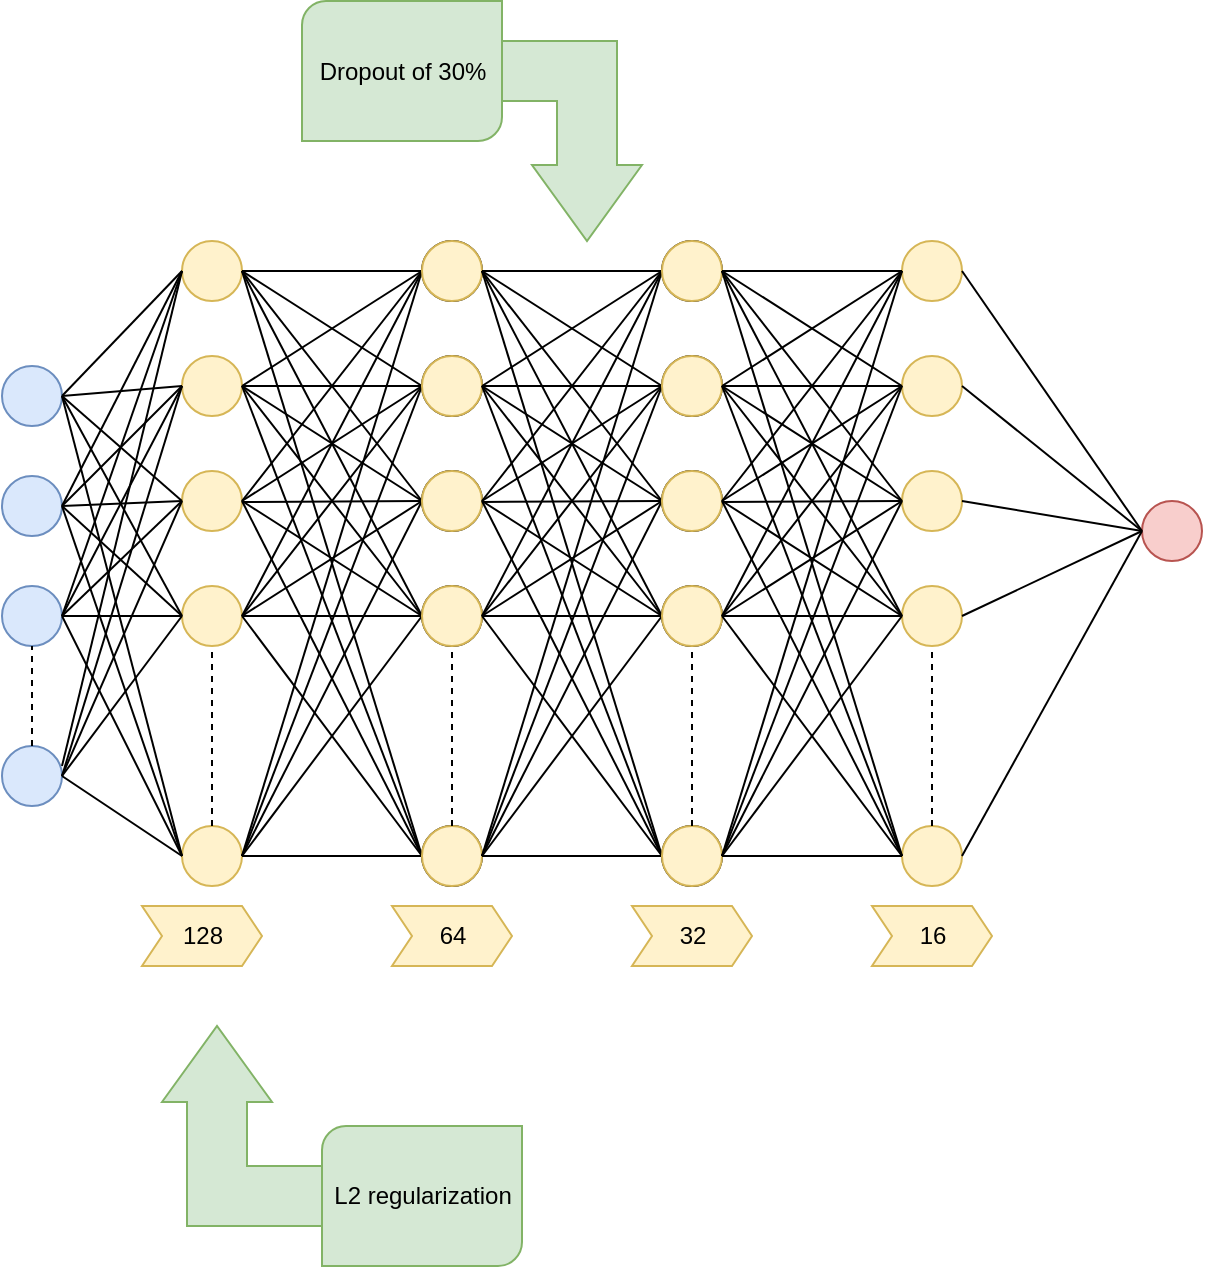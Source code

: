 <mxfile version="12.1.3" type="device" pages="1"><diagram id="Ga_r6qGqvsFfyFbly697" name="Page-1"><mxGraphModel dx="1408" dy="1831" grid="1" gridSize="10" guides="1" tooltips="1" connect="1" arrows="1" fold="1" page="1" pageScale="1" pageWidth="850" pageHeight="1100" math="0" shadow="0"><root><mxCell id="0"/><mxCell id="1" parent="0"/><mxCell id="EtDxNbpEfk3aW9yWLhTO-1" value="" style="ellipse;whiteSpace=wrap;html=1;aspect=fixed;fillColor=#dae8fc;strokeColor=#6c8ebf;" parent="1" vertex="1"><mxGeometry x="120" y="160" width="30" height="30" as="geometry"/></mxCell><mxCell id="EtDxNbpEfk3aW9yWLhTO-2" value="" style="ellipse;whiteSpace=wrap;html=1;aspect=fixed;fillColor=#dae8fc;strokeColor=#6c8ebf;" parent="1" vertex="1"><mxGeometry x="120" y="215" width="30" height="30" as="geometry"/></mxCell><mxCell id="EtDxNbpEfk3aW9yWLhTO-3" value="" style="ellipse;whiteSpace=wrap;html=1;aspect=fixed;fillColor=#dae8fc;strokeColor=#6c8ebf;" parent="1" vertex="1"><mxGeometry x="120" y="270" width="30" height="30" as="geometry"/></mxCell><mxCell id="EtDxNbpEfk3aW9yWLhTO-4" value="" style="ellipse;whiteSpace=wrap;html=1;aspect=fixed;fillColor=#dae8fc;strokeColor=#6c8ebf;" parent="1" vertex="1"><mxGeometry x="120" y="350" width="30" height="30" as="geometry"/></mxCell><mxCell id="EtDxNbpEfk3aW9yWLhTO-5" value="" style="endArrow=none;dashed=1;html=1;entryX=0.5;entryY=1;entryDx=0;entryDy=0;exitX=0.5;exitY=0;exitDx=0;exitDy=0;" parent="1" source="EtDxNbpEfk3aW9yWLhTO-4" target="EtDxNbpEfk3aW9yWLhTO-3" edge="1"><mxGeometry width="50" height="50" relative="1" as="geometry"><mxPoint x="110" y="330" as="sourcePoint"/><mxPoint x="160" y="280" as="targetPoint"/></mxGeometry></mxCell><mxCell id="EtDxNbpEfk3aW9yWLhTO-7" value="" style="ellipse;whiteSpace=wrap;html=1;aspect=fixed;fillColor=#fff2cc;strokeColor=#d6b656;" parent="1" vertex="1"><mxGeometry x="210" y="97.5" width="30" height="30" as="geometry"/></mxCell><mxCell id="EtDxNbpEfk3aW9yWLhTO-8" value="" style="ellipse;whiteSpace=wrap;html=1;aspect=fixed;fillColor=#fff2cc;strokeColor=#d6b656;" parent="1" vertex="1"><mxGeometry x="210" y="155" width="30" height="30" as="geometry"/></mxCell><mxCell id="EtDxNbpEfk3aW9yWLhTO-9" value="" style="ellipse;whiteSpace=wrap;html=1;aspect=fixed;fillColor=#fff2cc;strokeColor=#d6b656;" parent="1" vertex="1"><mxGeometry x="210" y="212.5" width="30" height="30" as="geometry"/></mxCell><mxCell id="EtDxNbpEfk3aW9yWLhTO-10" value="" style="ellipse;whiteSpace=wrap;html=1;aspect=fixed;fillColor=#fff2cc;strokeColor=#d6b656;" parent="1" vertex="1"><mxGeometry x="210" y="270" width="30" height="30" as="geometry"/></mxCell><mxCell id="EtDxNbpEfk3aW9yWLhTO-11" value="" style="ellipse;whiteSpace=wrap;html=1;aspect=fixed;fillColor=#fff2cc;strokeColor=#d6b656;" parent="1" vertex="1"><mxGeometry x="210" y="390" width="30" height="30" as="geometry"/></mxCell><mxCell id="EtDxNbpEfk3aW9yWLhTO-12" value="" style="endArrow=none;dashed=1;html=1;entryX=0.5;entryY=1;entryDx=0;entryDy=0;exitX=0.5;exitY=0;exitDx=0;exitDy=0;" parent="1" source="EtDxNbpEfk3aW9yWLhTO-11" target="EtDxNbpEfk3aW9yWLhTO-10" edge="1"><mxGeometry width="50" height="50" relative="1" as="geometry"><mxPoint x="120" y="490" as="sourcePoint"/><mxPoint x="170" y="440" as="targetPoint"/></mxGeometry></mxCell><mxCell id="EtDxNbpEfk3aW9yWLhTO-13" value="" style="ellipse;whiteSpace=wrap;html=1;aspect=fixed;" parent="1" vertex="1"><mxGeometry x="330" y="97.5" width="30" height="30" as="geometry"/></mxCell><mxCell id="EtDxNbpEfk3aW9yWLhTO-14" value="" style="ellipse;whiteSpace=wrap;html=1;aspect=fixed;" parent="1" vertex="1"><mxGeometry x="330" y="155" width="30" height="30" as="geometry"/></mxCell><mxCell id="EtDxNbpEfk3aW9yWLhTO-15" value="" style="ellipse;whiteSpace=wrap;html=1;aspect=fixed;" parent="1" vertex="1"><mxGeometry x="330" y="212.5" width="30" height="30" as="geometry"/></mxCell><mxCell id="EtDxNbpEfk3aW9yWLhTO-16" value="" style="ellipse;whiteSpace=wrap;html=1;aspect=fixed;" parent="1" vertex="1"><mxGeometry x="330" y="270" width="30" height="30" as="geometry"/></mxCell><mxCell id="EtDxNbpEfk3aW9yWLhTO-17" value="" style="ellipse;whiteSpace=wrap;html=1;aspect=fixed;" parent="1" vertex="1"><mxGeometry x="330" y="390" width="30" height="30" as="geometry"/></mxCell><mxCell id="EtDxNbpEfk3aW9yWLhTO-18" value="" style="endArrow=none;dashed=1;html=1;entryX=0.5;entryY=1;entryDx=0;entryDy=0;exitX=0.5;exitY=0;exitDx=0;exitDy=0;" parent="1" source="EtDxNbpEfk3aW9yWLhTO-17" target="EtDxNbpEfk3aW9yWLhTO-16" edge="1"><mxGeometry width="50" height="50" relative="1" as="geometry"><mxPoint x="240" y="490" as="sourcePoint"/><mxPoint x="290" y="440" as="targetPoint"/></mxGeometry></mxCell><mxCell id="EtDxNbpEfk3aW9yWLhTO-44" value="" style="ellipse;whiteSpace=wrap;html=1;aspect=fixed;fillColor=#f8cecc;strokeColor=#b85450;" parent="1" vertex="1"><mxGeometry x="690" y="227.5" width="30" height="30" as="geometry"/></mxCell><mxCell id="EtDxNbpEfk3aW9yWLhTO-48" value="" style="endArrow=none;html=1;entryX=0;entryY=0.5;entryDx=0;entryDy=0;exitX=1;exitY=0.5;exitDx=0;exitDy=0;" parent="1" source="EtDxNbpEfk3aW9yWLhTO-1" target="EtDxNbpEfk3aW9yWLhTO-7" edge="1"><mxGeometry width="50" height="50" relative="1" as="geometry"><mxPoint x="120" y="490" as="sourcePoint"/><mxPoint x="170" y="440" as="targetPoint"/></mxGeometry></mxCell><mxCell id="EtDxNbpEfk3aW9yWLhTO-49" value="" style="endArrow=none;html=1;entryX=0;entryY=0.5;entryDx=0;entryDy=0;exitX=1;exitY=0.5;exitDx=0;exitDy=0;" parent="1" source="EtDxNbpEfk3aW9yWLhTO-1" target="EtDxNbpEfk3aW9yWLhTO-8" edge="1"><mxGeometry width="50" height="50" relative="1" as="geometry"><mxPoint x="120" y="490" as="sourcePoint"/><mxPoint x="170" y="440" as="targetPoint"/></mxGeometry></mxCell><mxCell id="EtDxNbpEfk3aW9yWLhTO-50" value="" style="endArrow=none;html=1;entryX=0;entryY=0.5;entryDx=0;entryDy=0;exitX=1;exitY=0.5;exitDx=0;exitDy=0;" parent="1" source="EtDxNbpEfk3aW9yWLhTO-1" target="EtDxNbpEfk3aW9yWLhTO-9" edge="1"><mxGeometry width="50" height="50" relative="1" as="geometry"><mxPoint x="120" y="490" as="sourcePoint"/><mxPoint x="170" y="440" as="targetPoint"/></mxGeometry></mxCell><mxCell id="EtDxNbpEfk3aW9yWLhTO-51" value="" style="endArrow=none;html=1;entryX=1;entryY=0.5;entryDx=0;entryDy=0;exitX=0;exitY=0.5;exitDx=0;exitDy=0;" parent="1" source="EtDxNbpEfk3aW9yWLhTO-10" target="EtDxNbpEfk3aW9yWLhTO-1" edge="1"><mxGeometry width="50" height="50" relative="1" as="geometry"><mxPoint x="120" y="490" as="sourcePoint"/><mxPoint x="170" y="440" as="targetPoint"/></mxGeometry></mxCell><mxCell id="EtDxNbpEfk3aW9yWLhTO-52" value="" style="endArrow=none;html=1;entryX=0;entryY=0.5;entryDx=0;entryDy=0;exitX=1;exitY=0.5;exitDx=0;exitDy=0;" parent="1" source="EtDxNbpEfk3aW9yWLhTO-1" target="EtDxNbpEfk3aW9yWLhTO-11" edge="1"><mxGeometry width="50" height="50" relative="1" as="geometry"><mxPoint x="120" y="490" as="sourcePoint"/><mxPoint x="170" y="440" as="targetPoint"/></mxGeometry></mxCell><mxCell id="EtDxNbpEfk3aW9yWLhTO-64" value="" style="endArrow=none;html=1;entryX=0;entryY=0.5;entryDx=0;entryDy=0;exitX=1;exitY=0.5;exitDx=0;exitDy=0;" parent="1" source="EtDxNbpEfk3aW9yWLhTO-2" target="EtDxNbpEfk3aW9yWLhTO-7" edge="1"><mxGeometry width="50" height="50" relative="1" as="geometry"><mxPoint x="120" y="490" as="sourcePoint"/><mxPoint x="170" y="440" as="targetPoint"/></mxGeometry></mxCell><mxCell id="EtDxNbpEfk3aW9yWLhTO-65" value="" style="endArrow=none;html=1;entryX=0;entryY=0.5;entryDx=0;entryDy=0;" parent="1" target="EtDxNbpEfk3aW9yWLhTO-8" edge="1"><mxGeometry width="50" height="50" relative="1" as="geometry"><mxPoint x="150" y="230" as="sourcePoint"/><mxPoint x="170" y="440" as="targetPoint"/></mxGeometry></mxCell><mxCell id="EtDxNbpEfk3aW9yWLhTO-66" value="" style="endArrow=none;html=1;entryX=0;entryY=0.5;entryDx=0;entryDy=0;exitX=1;exitY=0.5;exitDx=0;exitDy=0;" parent="1" source="EtDxNbpEfk3aW9yWLhTO-3" target="EtDxNbpEfk3aW9yWLhTO-9" edge="1"><mxGeometry width="50" height="50" relative="1" as="geometry"><mxPoint x="120" y="490" as="sourcePoint"/><mxPoint x="170" y="440" as="targetPoint"/></mxGeometry></mxCell><mxCell id="EtDxNbpEfk3aW9yWLhTO-67" value="" style="endArrow=none;html=1;entryX=0;entryY=0.5;entryDx=0;entryDy=0;exitX=1;exitY=0.5;exitDx=0;exitDy=0;" parent="1" source="EtDxNbpEfk3aW9yWLhTO-3" target="EtDxNbpEfk3aW9yWLhTO-10" edge="1"><mxGeometry width="50" height="50" relative="1" as="geometry"><mxPoint x="120" y="490" as="sourcePoint"/><mxPoint x="170" y="440" as="targetPoint"/></mxGeometry></mxCell><mxCell id="EtDxNbpEfk3aW9yWLhTO-68" value="" style="endArrow=none;html=1;entryX=0;entryY=0.5;entryDx=0;entryDy=0;exitX=1;exitY=0.5;exitDx=0;exitDy=0;" parent="1" source="EtDxNbpEfk3aW9yWLhTO-3" target="EtDxNbpEfk3aW9yWLhTO-11" edge="1"><mxGeometry width="50" height="50" relative="1" as="geometry"><mxPoint x="120" y="490" as="sourcePoint"/><mxPoint x="170" y="440" as="targetPoint"/></mxGeometry></mxCell><mxCell id="EtDxNbpEfk3aW9yWLhTO-69" value="" style="endArrow=none;html=1;entryX=0;entryY=0.5;entryDx=0;entryDy=0;" parent="1" target="EtDxNbpEfk3aW9yWLhTO-7" edge="1"><mxGeometry width="50" height="50" relative="1" as="geometry"><mxPoint x="150" y="360" as="sourcePoint"/><mxPoint x="170" y="440" as="targetPoint"/></mxGeometry></mxCell><mxCell id="EtDxNbpEfk3aW9yWLhTO-70" value="" style="endArrow=none;html=1;entryX=0;entryY=0.5;entryDx=0;entryDy=0;exitX=1;exitY=0.5;exitDx=0;exitDy=0;" parent="1" source="EtDxNbpEfk3aW9yWLhTO-4" target="EtDxNbpEfk3aW9yWLhTO-9" edge="1"><mxGeometry width="50" height="50" relative="1" as="geometry"><mxPoint x="120" y="490" as="sourcePoint"/><mxPoint x="170" y="440" as="targetPoint"/></mxGeometry></mxCell><mxCell id="EtDxNbpEfk3aW9yWLhTO-71" value="" style="endArrow=none;html=1;exitX=1;exitY=0.5;exitDx=0;exitDy=0;entryX=0;entryY=0.5;entryDx=0;entryDy=0;" parent="1" source="EtDxNbpEfk3aW9yWLhTO-4" target="EtDxNbpEfk3aW9yWLhTO-8" edge="1"><mxGeometry width="50" height="50" relative="1" as="geometry"><mxPoint x="120" y="490" as="sourcePoint"/><mxPoint x="170" y="440" as="targetPoint"/></mxGeometry></mxCell><mxCell id="EtDxNbpEfk3aW9yWLhTO-72" value="" style="endArrow=none;html=1;entryX=0;entryY=0.5;entryDx=0;entryDy=0;exitX=1;exitY=0.5;exitDx=0;exitDy=0;" parent="1" source="EtDxNbpEfk3aW9yWLhTO-4" target="EtDxNbpEfk3aW9yWLhTO-10" edge="1"><mxGeometry width="50" height="50" relative="1" as="geometry"><mxPoint x="120" y="490" as="sourcePoint"/><mxPoint x="170" y="440" as="targetPoint"/></mxGeometry></mxCell><mxCell id="EtDxNbpEfk3aW9yWLhTO-73" value="" style="endArrow=none;html=1;entryX=0;entryY=0.5;entryDx=0;entryDy=0;exitX=1;exitY=0.5;exitDx=0;exitDy=0;" parent="1" source="EtDxNbpEfk3aW9yWLhTO-4" target="EtDxNbpEfk3aW9yWLhTO-11" edge="1"><mxGeometry width="50" height="50" relative="1" as="geometry"><mxPoint x="120" y="490" as="sourcePoint"/><mxPoint x="170" y="440" as="targetPoint"/></mxGeometry></mxCell><mxCell id="EtDxNbpEfk3aW9yWLhTO-74" value="" style="endArrow=none;html=1;entryX=0;entryY=0.5;entryDx=0;entryDy=0;exitX=1;exitY=0.5;exitDx=0;exitDy=0;" parent="1" source="EtDxNbpEfk3aW9yWLhTO-7" target="EtDxNbpEfk3aW9yWLhTO-13" edge="1"><mxGeometry width="50" height="50" relative="1" as="geometry"><mxPoint x="120" y="490" as="sourcePoint"/><mxPoint x="170" y="440" as="targetPoint"/></mxGeometry></mxCell><mxCell id="EtDxNbpEfk3aW9yWLhTO-75" value="" style="endArrow=none;html=1;entryX=0;entryY=0.5;entryDx=0;entryDy=0;exitX=1;exitY=0.5;exitDx=0;exitDy=0;" parent="1" source="EtDxNbpEfk3aW9yWLhTO-8" target="EtDxNbpEfk3aW9yWLhTO-13" edge="1"><mxGeometry width="50" height="50" relative="1" as="geometry"><mxPoint x="120" y="490" as="sourcePoint"/><mxPoint x="170" y="440" as="targetPoint"/></mxGeometry></mxCell><mxCell id="EtDxNbpEfk3aW9yWLhTO-76" value="" style="endArrow=none;html=1;entryX=0;entryY=0.5;entryDx=0;entryDy=0;exitX=1;exitY=0.5;exitDx=0;exitDy=0;" parent="1" source="EtDxNbpEfk3aW9yWLhTO-9" target="EtDxNbpEfk3aW9yWLhTO-13" edge="1"><mxGeometry width="50" height="50" relative="1" as="geometry"><mxPoint x="240" y="220" as="sourcePoint"/><mxPoint x="170" y="440" as="targetPoint"/></mxGeometry></mxCell><mxCell id="EtDxNbpEfk3aW9yWLhTO-77" value="" style="endArrow=none;html=1;entryX=0;entryY=0.5;entryDx=0;entryDy=0;exitX=1;exitY=0.5;exitDx=0;exitDy=0;" parent="1" source="EtDxNbpEfk3aW9yWLhTO-10" target="EtDxNbpEfk3aW9yWLhTO-13" edge="1"><mxGeometry width="50" height="50" relative="1" as="geometry"><mxPoint x="120" y="490" as="sourcePoint"/><mxPoint x="170" y="440" as="targetPoint"/></mxGeometry></mxCell><mxCell id="EtDxNbpEfk3aW9yWLhTO-78" value="" style="endArrow=none;html=1;entryX=0;entryY=0.5;entryDx=0;entryDy=0;exitX=1;exitY=0.5;exitDx=0;exitDy=0;" parent="1" source="EtDxNbpEfk3aW9yWLhTO-11" target="EtDxNbpEfk3aW9yWLhTO-13" edge="1"><mxGeometry width="50" height="50" relative="1" as="geometry"><mxPoint x="120" y="490" as="sourcePoint"/><mxPoint x="170" y="440" as="targetPoint"/></mxGeometry></mxCell><mxCell id="EtDxNbpEfk3aW9yWLhTO-79" value="" style="endArrow=none;html=1;entryX=0;entryY=0.5;entryDx=0;entryDy=0;exitX=1;exitY=0.5;exitDx=0;exitDy=0;" parent="1" source="EtDxNbpEfk3aW9yWLhTO-8" target="EtDxNbpEfk3aW9yWLhTO-14" edge="1"><mxGeometry width="50" height="50" relative="1" as="geometry"><mxPoint x="120" y="490" as="sourcePoint"/><mxPoint x="170" y="440" as="targetPoint"/></mxGeometry></mxCell><mxCell id="EtDxNbpEfk3aW9yWLhTO-80" value="" style="endArrow=none;html=1;entryX=0;entryY=0.5;entryDx=0;entryDy=0;exitX=1;exitY=0.5;exitDx=0;exitDy=0;" parent="1" source="EtDxNbpEfk3aW9yWLhTO-7" target="EtDxNbpEfk3aW9yWLhTO-14" edge="1"><mxGeometry width="50" height="50" relative="1" as="geometry"><mxPoint x="120" y="490" as="sourcePoint"/><mxPoint x="170" y="440" as="targetPoint"/></mxGeometry></mxCell><mxCell id="EtDxNbpEfk3aW9yWLhTO-81" value="" style="endArrow=none;html=1;entryX=0;entryY=0.5;entryDx=0;entryDy=0;exitX=1;exitY=0.5;exitDx=0;exitDy=0;" parent="1" source="EtDxNbpEfk3aW9yWLhTO-9" target="EtDxNbpEfk3aW9yWLhTO-14" edge="1"><mxGeometry width="50" height="50" relative="1" as="geometry"><mxPoint x="120" y="490" as="sourcePoint"/><mxPoint x="170" y="440" as="targetPoint"/></mxGeometry></mxCell><mxCell id="EtDxNbpEfk3aW9yWLhTO-82" value="" style="endArrow=none;html=1;entryX=0;entryY=0.5;entryDx=0;entryDy=0;exitX=1;exitY=0.5;exitDx=0;exitDy=0;" parent="1" source="EtDxNbpEfk3aW9yWLhTO-10" target="EtDxNbpEfk3aW9yWLhTO-14" edge="1"><mxGeometry width="50" height="50" relative="1" as="geometry"><mxPoint x="260" y="270" as="sourcePoint"/><mxPoint x="170" y="440" as="targetPoint"/></mxGeometry></mxCell><mxCell id="EtDxNbpEfk3aW9yWLhTO-83" value="" style="endArrow=none;html=1;entryX=0;entryY=0.5;entryDx=0;entryDy=0;exitX=1;exitY=0.5;exitDx=0;exitDy=0;" parent="1" source="EtDxNbpEfk3aW9yWLhTO-11" target="EtDxNbpEfk3aW9yWLhTO-14" edge="1"><mxGeometry width="50" height="50" relative="1" as="geometry"><mxPoint x="120" y="490" as="sourcePoint"/><mxPoint x="170" y="440" as="targetPoint"/></mxGeometry></mxCell><mxCell id="EtDxNbpEfk3aW9yWLhTO-84" value="" style="endArrow=none;html=1;entryX=0;entryY=0.5;entryDx=0;entryDy=0;exitX=1;exitY=0.5;exitDx=0;exitDy=0;" parent="1" source="EtDxNbpEfk3aW9yWLhTO-10" target="EtDxNbpEfk3aW9yWLhTO-15" edge="1"><mxGeometry width="50" height="50" relative="1" as="geometry"><mxPoint x="120" y="490" as="sourcePoint"/><mxPoint x="170" y="440" as="targetPoint"/></mxGeometry></mxCell><mxCell id="EtDxNbpEfk3aW9yWLhTO-85" value="" style="endArrow=none;html=1;entryX=0;entryY=0.5;entryDx=0;entryDy=0;" parent="1" target="EtDxNbpEfk3aW9yWLhTO-15" edge="1"><mxGeometry width="50" height="50" relative="1" as="geometry"><mxPoint x="240" y="228" as="sourcePoint"/><mxPoint x="170" y="440" as="targetPoint"/></mxGeometry></mxCell><mxCell id="EtDxNbpEfk3aW9yWLhTO-86" value="" style="endArrow=none;html=1;entryX=0;entryY=0.5;entryDx=0;entryDy=0;exitX=1;exitY=0.5;exitDx=0;exitDy=0;" parent="1" source="EtDxNbpEfk3aW9yWLhTO-8" target="EtDxNbpEfk3aW9yWLhTO-15" edge="1"><mxGeometry width="50" height="50" relative="1" as="geometry"><mxPoint x="120" y="490" as="sourcePoint"/><mxPoint x="170" y="440" as="targetPoint"/></mxGeometry></mxCell><mxCell id="EtDxNbpEfk3aW9yWLhTO-87" value="" style="endArrow=none;html=1;entryX=0;entryY=0.5;entryDx=0;entryDy=0;exitX=1;exitY=0.5;exitDx=0;exitDy=0;" parent="1" source="EtDxNbpEfk3aW9yWLhTO-7" target="EtDxNbpEfk3aW9yWLhTO-15" edge="1"><mxGeometry width="50" height="50" relative="1" as="geometry"><mxPoint x="120" y="490" as="sourcePoint"/><mxPoint x="170" y="440" as="targetPoint"/></mxGeometry></mxCell><mxCell id="EtDxNbpEfk3aW9yWLhTO-88" value="" style="endArrow=none;html=1;entryX=0;entryY=0.5;entryDx=0;entryDy=0;exitX=1;exitY=0.5;exitDx=0;exitDy=0;" parent="1" source="EtDxNbpEfk3aW9yWLhTO-11" target="EtDxNbpEfk3aW9yWLhTO-15" edge="1"><mxGeometry width="50" height="50" relative="1" as="geometry"><mxPoint x="120" y="490" as="sourcePoint"/><mxPoint x="170" y="440" as="targetPoint"/></mxGeometry></mxCell><mxCell id="EtDxNbpEfk3aW9yWLhTO-89" value="" style="endArrow=none;html=1;entryX=0;entryY=0.5;entryDx=0;entryDy=0;exitX=1;exitY=0.5;exitDx=0;exitDy=0;" parent="1" source="EtDxNbpEfk3aW9yWLhTO-7" target="EtDxNbpEfk3aW9yWLhTO-16" edge="1"><mxGeometry width="50" height="50" relative="1" as="geometry"><mxPoint x="120" y="490" as="sourcePoint"/><mxPoint x="170" y="440" as="targetPoint"/></mxGeometry></mxCell><mxCell id="EtDxNbpEfk3aW9yWLhTO-90" value="" style="endArrow=none;html=1;entryX=0;entryY=0.5;entryDx=0;entryDy=0;exitX=1;exitY=0.5;exitDx=0;exitDy=0;" parent="1" source="EtDxNbpEfk3aW9yWLhTO-8" target="EtDxNbpEfk3aW9yWLhTO-16" edge="1"><mxGeometry width="50" height="50" relative="1" as="geometry"><mxPoint x="120" y="490" as="sourcePoint"/><mxPoint x="170" y="440" as="targetPoint"/></mxGeometry></mxCell><mxCell id="EtDxNbpEfk3aW9yWLhTO-91" value="" style="endArrow=none;html=1;entryX=0;entryY=0.5;entryDx=0;entryDy=0;exitX=1;exitY=0.5;exitDx=0;exitDy=0;" parent="1" source="EtDxNbpEfk3aW9yWLhTO-9" target="EtDxNbpEfk3aW9yWLhTO-16" edge="1"><mxGeometry width="50" height="50" relative="1" as="geometry"><mxPoint x="120" y="490" as="sourcePoint"/><mxPoint x="170" y="440" as="targetPoint"/></mxGeometry></mxCell><mxCell id="EtDxNbpEfk3aW9yWLhTO-92" value="" style="endArrow=none;html=1;entryX=0;entryY=0.5;entryDx=0;entryDy=0;exitX=1;exitY=0.5;exitDx=0;exitDy=0;" parent="1" source="EtDxNbpEfk3aW9yWLhTO-10" target="EtDxNbpEfk3aW9yWLhTO-16" edge="1"><mxGeometry width="50" height="50" relative="1" as="geometry"><mxPoint x="120" y="490" as="sourcePoint"/><mxPoint x="170" y="440" as="targetPoint"/></mxGeometry></mxCell><mxCell id="EtDxNbpEfk3aW9yWLhTO-93" value="" style="endArrow=none;html=1;entryX=0;entryY=0.5;entryDx=0;entryDy=0;exitX=1;exitY=0.5;exitDx=0;exitDy=0;" parent="1" source="EtDxNbpEfk3aW9yWLhTO-11" target="EtDxNbpEfk3aW9yWLhTO-16" edge="1"><mxGeometry width="50" height="50" relative="1" as="geometry"><mxPoint x="120" y="490" as="sourcePoint"/><mxPoint x="170" y="440" as="targetPoint"/></mxGeometry></mxCell><mxCell id="EtDxNbpEfk3aW9yWLhTO-94" value="" style="endArrow=none;html=1;entryX=0;entryY=0.5;entryDx=0;entryDy=0;exitX=1;exitY=0.5;exitDx=0;exitDy=0;" parent="1" source="EtDxNbpEfk3aW9yWLhTO-11" target="EtDxNbpEfk3aW9yWLhTO-17" edge="1"><mxGeometry width="50" height="50" relative="1" as="geometry"><mxPoint x="120" y="490" as="sourcePoint"/><mxPoint x="170" y="440" as="targetPoint"/></mxGeometry></mxCell><mxCell id="EtDxNbpEfk3aW9yWLhTO-95" value="" style="endArrow=none;html=1;entryX=0;entryY=0.5;entryDx=0;entryDy=0;exitX=1;exitY=0.5;exitDx=0;exitDy=0;" parent="1" source="EtDxNbpEfk3aW9yWLhTO-10" target="EtDxNbpEfk3aW9yWLhTO-17" edge="1"><mxGeometry width="50" height="50" relative="1" as="geometry"><mxPoint x="120" y="490" as="sourcePoint"/><mxPoint x="170" y="440" as="targetPoint"/></mxGeometry></mxCell><mxCell id="EtDxNbpEfk3aW9yWLhTO-96" value="" style="endArrow=none;html=1;entryX=0;entryY=0.5;entryDx=0;entryDy=0;exitX=1;exitY=0.5;exitDx=0;exitDy=0;" parent="1" source="EtDxNbpEfk3aW9yWLhTO-9" target="EtDxNbpEfk3aW9yWLhTO-17" edge="1"><mxGeometry width="50" height="50" relative="1" as="geometry"><mxPoint x="120" y="490" as="sourcePoint"/><mxPoint x="170" y="440" as="targetPoint"/></mxGeometry></mxCell><mxCell id="EtDxNbpEfk3aW9yWLhTO-97" value="" style="endArrow=none;html=1;entryX=0;entryY=0.5;entryDx=0;entryDy=0;exitX=1;exitY=0.5;exitDx=0;exitDy=0;" parent="1" source="EtDxNbpEfk3aW9yWLhTO-8" target="EtDxNbpEfk3aW9yWLhTO-17" edge="1"><mxGeometry width="50" height="50" relative="1" as="geometry"><mxPoint x="120" y="490" as="sourcePoint"/><mxPoint x="170" y="440" as="targetPoint"/></mxGeometry></mxCell><mxCell id="EtDxNbpEfk3aW9yWLhTO-98" value="" style="endArrow=none;html=1;entryX=0;entryY=0.5;entryDx=0;entryDy=0;exitX=1;exitY=0.5;exitDx=0;exitDy=0;" parent="1" source="EtDxNbpEfk3aW9yWLhTO-7" target="EtDxNbpEfk3aW9yWLhTO-17" edge="1"><mxGeometry width="50" height="50" relative="1" as="geometry"><mxPoint x="120" y="490" as="sourcePoint"/><mxPoint x="170" y="440" as="targetPoint"/></mxGeometry></mxCell><mxCell id="EtDxNbpEfk3aW9yWLhTO-99" value="" style="ellipse;whiteSpace=wrap;html=1;aspect=fixed;fillColor=#fff2cc;strokeColor=#d6b656;" parent="1" vertex="1"><mxGeometry x="330" y="97.5" width="30" height="30" as="geometry"/></mxCell><mxCell id="EtDxNbpEfk3aW9yWLhTO-100" value="" style="ellipse;whiteSpace=wrap;html=1;aspect=fixed;fillColor=#fff2cc;strokeColor=#d6b656;" parent="1" vertex="1"><mxGeometry x="330" y="155" width="30" height="30" as="geometry"/></mxCell><mxCell id="EtDxNbpEfk3aW9yWLhTO-101" value="" style="ellipse;whiteSpace=wrap;html=1;aspect=fixed;fillColor=#fff2cc;strokeColor=#d6b656;" parent="1" vertex="1"><mxGeometry x="330" y="212.5" width="30" height="30" as="geometry"/></mxCell><mxCell id="EtDxNbpEfk3aW9yWLhTO-102" value="" style="ellipse;whiteSpace=wrap;html=1;aspect=fixed;fillColor=#fff2cc;strokeColor=#d6b656;" parent="1" vertex="1"><mxGeometry x="330" y="270" width="30" height="30" as="geometry"/></mxCell><mxCell id="EtDxNbpEfk3aW9yWLhTO-103" value="" style="ellipse;whiteSpace=wrap;html=1;aspect=fixed;fillColor=#fff2cc;strokeColor=#d6b656;" parent="1" vertex="1"><mxGeometry x="330" y="390" width="30" height="30" as="geometry"/></mxCell><mxCell id="EtDxNbpEfk3aW9yWLhTO-104" value="" style="endArrow=none;dashed=1;html=1;entryX=0.5;entryY=1;entryDx=0;entryDy=0;exitX=0.5;exitY=0;exitDx=0;exitDy=0;" parent="1" source="EtDxNbpEfk3aW9yWLhTO-103" target="EtDxNbpEfk3aW9yWLhTO-102" edge="1"><mxGeometry width="50" height="50" relative="1" as="geometry"><mxPoint x="240" y="490" as="sourcePoint"/><mxPoint x="290" y="440" as="targetPoint"/></mxGeometry></mxCell><mxCell id="EtDxNbpEfk3aW9yWLhTO-105" value="" style="ellipse;whiteSpace=wrap;html=1;aspect=fixed;" parent="1" vertex="1"><mxGeometry x="450" y="97.5" width="30" height="30" as="geometry"/></mxCell><mxCell id="EtDxNbpEfk3aW9yWLhTO-106" value="" style="ellipse;whiteSpace=wrap;html=1;aspect=fixed;" parent="1" vertex="1"><mxGeometry x="450" y="155" width="30" height="30" as="geometry"/></mxCell><mxCell id="EtDxNbpEfk3aW9yWLhTO-107" value="" style="ellipse;whiteSpace=wrap;html=1;aspect=fixed;" parent="1" vertex="1"><mxGeometry x="450" y="212.5" width="30" height="30" as="geometry"/></mxCell><mxCell id="EtDxNbpEfk3aW9yWLhTO-108" value="" style="ellipse;whiteSpace=wrap;html=1;aspect=fixed;" parent="1" vertex="1"><mxGeometry x="450" y="270" width="30" height="30" as="geometry"/></mxCell><mxCell id="EtDxNbpEfk3aW9yWLhTO-109" value="" style="ellipse;whiteSpace=wrap;html=1;aspect=fixed;" parent="1" vertex="1"><mxGeometry x="450" y="390" width="30" height="30" as="geometry"/></mxCell><mxCell id="EtDxNbpEfk3aW9yWLhTO-110" value="" style="endArrow=none;dashed=1;html=1;entryX=0.5;entryY=1;entryDx=0;entryDy=0;exitX=0.5;exitY=0;exitDx=0;exitDy=0;" parent="1" source="EtDxNbpEfk3aW9yWLhTO-109" target="EtDxNbpEfk3aW9yWLhTO-108" edge="1"><mxGeometry width="50" height="50" relative="1" as="geometry"><mxPoint x="360" y="490" as="sourcePoint"/><mxPoint x="410" y="440" as="targetPoint"/></mxGeometry></mxCell><mxCell id="EtDxNbpEfk3aW9yWLhTO-111" value="" style="endArrow=none;html=1;entryX=0;entryY=0.5;entryDx=0;entryDy=0;exitX=1;exitY=0.5;exitDx=0;exitDy=0;" parent="1" source="EtDxNbpEfk3aW9yWLhTO-99" target="EtDxNbpEfk3aW9yWLhTO-105" edge="1"><mxGeometry width="50" height="50" relative="1" as="geometry"><mxPoint x="240" y="490" as="sourcePoint"/><mxPoint x="290" y="440" as="targetPoint"/></mxGeometry></mxCell><mxCell id="EtDxNbpEfk3aW9yWLhTO-112" value="" style="endArrow=none;html=1;entryX=0;entryY=0.5;entryDx=0;entryDy=0;exitX=1;exitY=0.5;exitDx=0;exitDy=0;" parent="1" source="EtDxNbpEfk3aW9yWLhTO-100" target="EtDxNbpEfk3aW9yWLhTO-105" edge="1"><mxGeometry width="50" height="50" relative="1" as="geometry"><mxPoint x="240" y="490" as="sourcePoint"/><mxPoint x="290" y="440" as="targetPoint"/></mxGeometry></mxCell><mxCell id="EtDxNbpEfk3aW9yWLhTO-113" value="" style="endArrow=none;html=1;entryX=0;entryY=0.5;entryDx=0;entryDy=0;exitX=1;exitY=0.5;exitDx=0;exitDy=0;" parent="1" source="EtDxNbpEfk3aW9yWLhTO-101" target="EtDxNbpEfk3aW9yWLhTO-105" edge="1"><mxGeometry width="50" height="50" relative="1" as="geometry"><mxPoint x="360" y="220" as="sourcePoint"/><mxPoint x="290" y="440" as="targetPoint"/></mxGeometry></mxCell><mxCell id="EtDxNbpEfk3aW9yWLhTO-114" value="" style="endArrow=none;html=1;entryX=0;entryY=0.5;entryDx=0;entryDy=0;exitX=1;exitY=0.5;exitDx=0;exitDy=0;" parent="1" source="EtDxNbpEfk3aW9yWLhTO-102" target="EtDxNbpEfk3aW9yWLhTO-105" edge="1"><mxGeometry width="50" height="50" relative="1" as="geometry"><mxPoint x="240" y="490" as="sourcePoint"/><mxPoint x="290" y="440" as="targetPoint"/></mxGeometry></mxCell><mxCell id="EtDxNbpEfk3aW9yWLhTO-115" value="" style="endArrow=none;html=1;entryX=0;entryY=0.5;entryDx=0;entryDy=0;exitX=1;exitY=0.5;exitDx=0;exitDy=0;" parent="1" source="EtDxNbpEfk3aW9yWLhTO-103" target="EtDxNbpEfk3aW9yWLhTO-105" edge="1"><mxGeometry width="50" height="50" relative="1" as="geometry"><mxPoint x="240" y="490" as="sourcePoint"/><mxPoint x="290" y="440" as="targetPoint"/></mxGeometry></mxCell><mxCell id="EtDxNbpEfk3aW9yWLhTO-116" value="" style="endArrow=none;html=1;entryX=0;entryY=0.5;entryDx=0;entryDy=0;exitX=1;exitY=0.5;exitDx=0;exitDy=0;" parent="1" source="EtDxNbpEfk3aW9yWLhTO-100" target="EtDxNbpEfk3aW9yWLhTO-106" edge="1"><mxGeometry width="50" height="50" relative="1" as="geometry"><mxPoint x="240" y="490" as="sourcePoint"/><mxPoint x="290" y="440" as="targetPoint"/></mxGeometry></mxCell><mxCell id="EtDxNbpEfk3aW9yWLhTO-117" value="" style="endArrow=none;html=1;entryX=0;entryY=0.5;entryDx=0;entryDy=0;exitX=1;exitY=0.5;exitDx=0;exitDy=0;" parent="1" source="EtDxNbpEfk3aW9yWLhTO-99" target="EtDxNbpEfk3aW9yWLhTO-106" edge="1"><mxGeometry width="50" height="50" relative="1" as="geometry"><mxPoint x="240" y="490" as="sourcePoint"/><mxPoint x="290" y="440" as="targetPoint"/></mxGeometry></mxCell><mxCell id="EtDxNbpEfk3aW9yWLhTO-118" value="" style="endArrow=none;html=1;entryX=0;entryY=0.5;entryDx=0;entryDy=0;exitX=1;exitY=0.5;exitDx=0;exitDy=0;" parent="1" source="EtDxNbpEfk3aW9yWLhTO-101" target="EtDxNbpEfk3aW9yWLhTO-106" edge="1"><mxGeometry width="50" height="50" relative="1" as="geometry"><mxPoint x="240" y="490" as="sourcePoint"/><mxPoint x="290" y="440" as="targetPoint"/></mxGeometry></mxCell><mxCell id="EtDxNbpEfk3aW9yWLhTO-119" value="" style="endArrow=none;html=1;entryX=0;entryY=0.5;entryDx=0;entryDy=0;exitX=1;exitY=0.5;exitDx=0;exitDy=0;" parent="1" source="EtDxNbpEfk3aW9yWLhTO-102" target="EtDxNbpEfk3aW9yWLhTO-106" edge="1"><mxGeometry width="50" height="50" relative="1" as="geometry"><mxPoint x="380" y="270" as="sourcePoint"/><mxPoint x="290" y="440" as="targetPoint"/></mxGeometry></mxCell><mxCell id="EtDxNbpEfk3aW9yWLhTO-120" value="" style="endArrow=none;html=1;entryX=0;entryY=0.5;entryDx=0;entryDy=0;exitX=1;exitY=0.5;exitDx=0;exitDy=0;" parent="1" source="EtDxNbpEfk3aW9yWLhTO-103" target="EtDxNbpEfk3aW9yWLhTO-106" edge="1"><mxGeometry width="50" height="50" relative="1" as="geometry"><mxPoint x="240" y="490" as="sourcePoint"/><mxPoint x="290" y="440" as="targetPoint"/></mxGeometry></mxCell><mxCell id="EtDxNbpEfk3aW9yWLhTO-121" value="" style="endArrow=none;html=1;entryX=0;entryY=0.5;entryDx=0;entryDy=0;exitX=1;exitY=0.5;exitDx=0;exitDy=0;" parent="1" source="EtDxNbpEfk3aW9yWLhTO-102" target="EtDxNbpEfk3aW9yWLhTO-107" edge="1"><mxGeometry width="50" height="50" relative="1" as="geometry"><mxPoint x="240" y="490" as="sourcePoint"/><mxPoint x="290" y="440" as="targetPoint"/></mxGeometry></mxCell><mxCell id="EtDxNbpEfk3aW9yWLhTO-122" value="" style="endArrow=none;html=1;entryX=0;entryY=0.5;entryDx=0;entryDy=0;" parent="1" target="EtDxNbpEfk3aW9yWLhTO-107" edge="1"><mxGeometry width="50" height="50" relative="1" as="geometry"><mxPoint x="360" y="228" as="sourcePoint"/><mxPoint x="290" y="440" as="targetPoint"/></mxGeometry></mxCell><mxCell id="EtDxNbpEfk3aW9yWLhTO-123" value="" style="endArrow=none;html=1;entryX=0;entryY=0.5;entryDx=0;entryDy=0;exitX=1;exitY=0.5;exitDx=0;exitDy=0;" parent="1" source="EtDxNbpEfk3aW9yWLhTO-100" target="EtDxNbpEfk3aW9yWLhTO-107" edge="1"><mxGeometry width="50" height="50" relative="1" as="geometry"><mxPoint x="240" y="490" as="sourcePoint"/><mxPoint x="290" y="440" as="targetPoint"/></mxGeometry></mxCell><mxCell id="EtDxNbpEfk3aW9yWLhTO-124" value="" style="endArrow=none;html=1;entryX=0;entryY=0.5;entryDx=0;entryDy=0;exitX=1;exitY=0.5;exitDx=0;exitDy=0;" parent="1" source="EtDxNbpEfk3aW9yWLhTO-99" target="EtDxNbpEfk3aW9yWLhTO-107" edge="1"><mxGeometry width="50" height="50" relative="1" as="geometry"><mxPoint x="240" y="490" as="sourcePoint"/><mxPoint x="290" y="440" as="targetPoint"/></mxGeometry></mxCell><mxCell id="EtDxNbpEfk3aW9yWLhTO-125" value="" style="endArrow=none;html=1;entryX=0;entryY=0.5;entryDx=0;entryDy=0;exitX=1;exitY=0.5;exitDx=0;exitDy=0;" parent="1" source="EtDxNbpEfk3aW9yWLhTO-103" target="EtDxNbpEfk3aW9yWLhTO-107" edge="1"><mxGeometry width="50" height="50" relative="1" as="geometry"><mxPoint x="240" y="490" as="sourcePoint"/><mxPoint x="290" y="440" as="targetPoint"/></mxGeometry></mxCell><mxCell id="EtDxNbpEfk3aW9yWLhTO-126" value="" style="endArrow=none;html=1;entryX=0;entryY=0.5;entryDx=0;entryDy=0;exitX=1;exitY=0.5;exitDx=0;exitDy=0;" parent="1" source="EtDxNbpEfk3aW9yWLhTO-99" target="EtDxNbpEfk3aW9yWLhTO-108" edge="1"><mxGeometry width="50" height="50" relative="1" as="geometry"><mxPoint x="240" y="490" as="sourcePoint"/><mxPoint x="290" y="440" as="targetPoint"/></mxGeometry></mxCell><mxCell id="EtDxNbpEfk3aW9yWLhTO-127" value="" style="endArrow=none;html=1;entryX=0;entryY=0.5;entryDx=0;entryDy=0;exitX=1;exitY=0.5;exitDx=0;exitDy=0;" parent="1" source="EtDxNbpEfk3aW9yWLhTO-100" target="EtDxNbpEfk3aW9yWLhTO-108" edge="1"><mxGeometry width="50" height="50" relative="1" as="geometry"><mxPoint x="240" y="490" as="sourcePoint"/><mxPoint x="290" y="440" as="targetPoint"/></mxGeometry></mxCell><mxCell id="EtDxNbpEfk3aW9yWLhTO-128" value="" style="endArrow=none;html=1;entryX=0;entryY=0.5;entryDx=0;entryDy=0;exitX=1;exitY=0.5;exitDx=0;exitDy=0;" parent="1" source="EtDxNbpEfk3aW9yWLhTO-101" target="EtDxNbpEfk3aW9yWLhTO-108" edge="1"><mxGeometry width="50" height="50" relative="1" as="geometry"><mxPoint x="240" y="490" as="sourcePoint"/><mxPoint x="290" y="440" as="targetPoint"/></mxGeometry></mxCell><mxCell id="EtDxNbpEfk3aW9yWLhTO-129" value="" style="endArrow=none;html=1;entryX=0;entryY=0.5;entryDx=0;entryDy=0;exitX=1;exitY=0.5;exitDx=0;exitDy=0;" parent="1" source="EtDxNbpEfk3aW9yWLhTO-102" target="EtDxNbpEfk3aW9yWLhTO-108" edge="1"><mxGeometry width="50" height="50" relative="1" as="geometry"><mxPoint x="240" y="490" as="sourcePoint"/><mxPoint x="290" y="440" as="targetPoint"/></mxGeometry></mxCell><mxCell id="EtDxNbpEfk3aW9yWLhTO-130" value="" style="endArrow=none;html=1;entryX=0;entryY=0.5;entryDx=0;entryDy=0;exitX=1;exitY=0.5;exitDx=0;exitDy=0;" parent="1" source="EtDxNbpEfk3aW9yWLhTO-103" target="EtDxNbpEfk3aW9yWLhTO-108" edge="1"><mxGeometry width="50" height="50" relative="1" as="geometry"><mxPoint x="240" y="490" as="sourcePoint"/><mxPoint x="290" y="440" as="targetPoint"/></mxGeometry></mxCell><mxCell id="EtDxNbpEfk3aW9yWLhTO-131" value="" style="endArrow=none;html=1;entryX=0;entryY=0.5;entryDx=0;entryDy=0;exitX=1;exitY=0.5;exitDx=0;exitDy=0;" parent="1" source="EtDxNbpEfk3aW9yWLhTO-103" target="EtDxNbpEfk3aW9yWLhTO-109" edge="1"><mxGeometry width="50" height="50" relative="1" as="geometry"><mxPoint x="240" y="490" as="sourcePoint"/><mxPoint x="290" y="440" as="targetPoint"/></mxGeometry></mxCell><mxCell id="EtDxNbpEfk3aW9yWLhTO-132" value="" style="endArrow=none;html=1;entryX=0;entryY=0.5;entryDx=0;entryDy=0;exitX=1;exitY=0.5;exitDx=0;exitDy=0;" parent="1" source="EtDxNbpEfk3aW9yWLhTO-102" target="EtDxNbpEfk3aW9yWLhTO-109" edge="1"><mxGeometry width="50" height="50" relative="1" as="geometry"><mxPoint x="240" y="490" as="sourcePoint"/><mxPoint x="290" y="440" as="targetPoint"/></mxGeometry></mxCell><mxCell id="EtDxNbpEfk3aW9yWLhTO-133" value="" style="endArrow=none;html=1;entryX=0;entryY=0.5;entryDx=0;entryDy=0;exitX=1;exitY=0.5;exitDx=0;exitDy=0;" parent="1" source="EtDxNbpEfk3aW9yWLhTO-101" target="EtDxNbpEfk3aW9yWLhTO-109" edge="1"><mxGeometry width="50" height="50" relative="1" as="geometry"><mxPoint x="240" y="490" as="sourcePoint"/><mxPoint x="290" y="440" as="targetPoint"/></mxGeometry></mxCell><mxCell id="EtDxNbpEfk3aW9yWLhTO-134" value="" style="endArrow=none;html=1;entryX=0;entryY=0.5;entryDx=0;entryDy=0;exitX=1;exitY=0.5;exitDx=0;exitDy=0;" parent="1" source="EtDxNbpEfk3aW9yWLhTO-100" target="EtDxNbpEfk3aW9yWLhTO-109" edge="1"><mxGeometry width="50" height="50" relative="1" as="geometry"><mxPoint x="240" y="490" as="sourcePoint"/><mxPoint x="290" y="440" as="targetPoint"/></mxGeometry></mxCell><mxCell id="EtDxNbpEfk3aW9yWLhTO-135" value="" style="endArrow=none;html=1;entryX=0;entryY=0.5;entryDx=0;entryDy=0;exitX=1;exitY=0.5;exitDx=0;exitDy=0;" parent="1" source="EtDxNbpEfk3aW9yWLhTO-99" target="EtDxNbpEfk3aW9yWLhTO-109" edge="1"><mxGeometry width="50" height="50" relative="1" as="geometry"><mxPoint x="240" y="490" as="sourcePoint"/><mxPoint x="290" y="440" as="targetPoint"/></mxGeometry></mxCell><mxCell id="EtDxNbpEfk3aW9yWLhTO-136" value="" style="ellipse;whiteSpace=wrap;html=1;aspect=fixed;fillColor=#fff2cc;strokeColor=#d6b656;" parent="1" vertex="1"><mxGeometry x="450" y="97.5" width="30" height="30" as="geometry"/></mxCell><mxCell id="EtDxNbpEfk3aW9yWLhTO-137" value="" style="ellipse;whiteSpace=wrap;html=1;aspect=fixed;fillColor=#fff2cc;strokeColor=#d6b656;" parent="1" vertex="1"><mxGeometry x="450" y="155" width="30" height="30" as="geometry"/></mxCell><mxCell id="EtDxNbpEfk3aW9yWLhTO-138" value="" style="ellipse;whiteSpace=wrap;html=1;aspect=fixed;fillColor=#fff2cc;strokeColor=#d6b656;" parent="1" vertex="1"><mxGeometry x="450" y="212.5" width="30" height="30" as="geometry"/></mxCell><mxCell id="EtDxNbpEfk3aW9yWLhTO-139" value="" style="ellipse;whiteSpace=wrap;html=1;aspect=fixed;fillColor=#fff2cc;strokeColor=#d6b656;" parent="1" vertex="1"><mxGeometry x="450" y="270" width="30" height="30" as="geometry"/></mxCell><mxCell id="EtDxNbpEfk3aW9yWLhTO-140" value="" style="ellipse;whiteSpace=wrap;html=1;aspect=fixed;fillColor=#fff2cc;strokeColor=#d6b656;" parent="1" vertex="1"><mxGeometry x="450" y="390" width="30" height="30" as="geometry"/></mxCell><mxCell id="EtDxNbpEfk3aW9yWLhTO-141" value="" style="endArrow=none;dashed=1;html=1;entryX=0.5;entryY=1;entryDx=0;entryDy=0;exitX=0.5;exitY=0;exitDx=0;exitDy=0;" parent="1" source="EtDxNbpEfk3aW9yWLhTO-140" target="EtDxNbpEfk3aW9yWLhTO-139" edge="1"><mxGeometry width="50" height="50" relative="1" as="geometry"><mxPoint x="360" y="490" as="sourcePoint"/><mxPoint x="410" y="440" as="targetPoint"/></mxGeometry></mxCell><mxCell id="EtDxNbpEfk3aW9yWLhTO-142" value="" style="ellipse;whiteSpace=wrap;html=1;aspect=fixed;fillColor=#fff2cc;strokeColor=#d6b656;" parent="1" vertex="1"><mxGeometry x="570" y="97.5" width="30" height="30" as="geometry"/></mxCell><mxCell id="EtDxNbpEfk3aW9yWLhTO-143" value="" style="ellipse;whiteSpace=wrap;html=1;aspect=fixed;fillColor=#fff2cc;strokeColor=#d6b656;" parent="1" vertex="1"><mxGeometry x="570" y="155" width="30" height="30" as="geometry"/></mxCell><mxCell id="EtDxNbpEfk3aW9yWLhTO-144" value="" style="ellipse;whiteSpace=wrap;html=1;aspect=fixed;fillColor=#fff2cc;strokeColor=#d6b656;" parent="1" vertex="1"><mxGeometry x="570" y="212.5" width="30" height="30" as="geometry"/></mxCell><mxCell id="EtDxNbpEfk3aW9yWLhTO-145" value="" style="ellipse;whiteSpace=wrap;html=1;aspect=fixed;fillColor=#fff2cc;strokeColor=#d6b656;" parent="1" vertex="1"><mxGeometry x="570" y="270" width="30" height="30" as="geometry"/></mxCell><mxCell id="EtDxNbpEfk3aW9yWLhTO-146" value="" style="ellipse;whiteSpace=wrap;html=1;aspect=fixed;fillColor=#fff2cc;strokeColor=#d6b656;" parent="1" vertex="1"><mxGeometry x="570" y="390" width="30" height="30" as="geometry"/></mxCell><mxCell id="EtDxNbpEfk3aW9yWLhTO-147" value="" style="endArrow=none;dashed=1;html=1;entryX=0.5;entryY=1;entryDx=0;entryDy=0;exitX=0.5;exitY=0;exitDx=0;exitDy=0;" parent="1" source="EtDxNbpEfk3aW9yWLhTO-146" target="EtDxNbpEfk3aW9yWLhTO-145" edge="1"><mxGeometry width="50" height="50" relative="1" as="geometry"><mxPoint x="480" y="490" as="sourcePoint"/><mxPoint x="530" y="440" as="targetPoint"/></mxGeometry></mxCell><mxCell id="EtDxNbpEfk3aW9yWLhTO-148" value="" style="endArrow=none;html=1;entryX=0;entryY=0.5;entryDx=0;entryDy=0;exitX=1;exitY=0.5;exitDx=0;exitDy=0;" parent="1" source="EtDxNbpEfk3aW9yWLhTO-136" target="EtDxNbpEfk3aW9yWLhTO-142" edge="1"><mxGeometry width="50" height="50" relative="1" as="geometry"><mxPoint x="360" y="490" as="sourcePoint"/><mxPoint x="410" y="440" as="targetPoint"/></mxGeometry></mxCell><mxCell id="EtDxNbpEfk3aW9yWLhTO-149" value="" style="endArrow=none;html=1;entryX=0;entryY=0.5;entryDx=0;entryDy=0;exitX=1;exitY=0.5;exitDx=0;exitDy=0;" parent="1" source="EtDxNbpEfk3aW9yWLhTO-137" target="EtDxNbpEfk3aW9yWLhTO-142" edge="1"><mxGeometry width="50" height="50" relative="1" as="geometry"><mxPoint x="360" y="490" as="sourcePoint"/><mxPoint x="410" y="440" as="targetPoint"/></mxGeometry></mxCell><mxCell id="EtDxNbpEfk3aW9yWLhTO-150" value="" style="endArrow=none;html=1;entryX=0;entryY=0.5;entryDx=0;entryDy=0;exitX=1;exitY=0.5;exitDx=0;exitDy=0;" parent="1" source="EtDxNbpEfk3aW9yWLhTO-138" target="EtDxNbpEfk3aW9yWLhTO-142" edge="1"><mxGeometry width="50" height="50" relative="1" as="geometry"><mxPoint x="480" y="220" as="sourcePoint"/><mxPoint x="410" y="440" as="targetPoint"/></mxGeometry></mxCell><mxCell id="EtDxNbpEfk3aW9yWLhTO-151" value="" style="endArrow=none;html=1;entryX=0;entryY=0.5;entryDx=0;entryDy=0;exitX=1;exitY=0.5;exitDx=0;exitDy=0;" parent="1" source="EtDxNbpEfk3aW9yWLhTO-139" target="EtDxNbpEfk3aW9yWLhTO-142" edge="1"><mxGeometry width="50" height="50" relative="1" as="geometry"><mxPoint x="360" y="490" as="sourcePoint"/><mxPoint x="410" y="440" as="targetPoint"/></mxGeometry></mxCell><mxCell id="EtDxNbpEfk3aW9yWLhTO-152" value="" style="endArrow=none;html=1;entryX=0;entryY=0.5;entryDx=0;entryDy=0;exitX=1;exitY=0.5;exitDx=0;exitDy=0;" parent="1" source="EtDxNbpEfk3aW9yWLhTO-140" target="EtDxNbpEfk3aW9yWLhTO-142" edge="1"><mxGeometry width="50" height="50" relative="1" as="geometry"><mxPoint x="360" y="490" as="sourcePoint"/><mxPoint x="410" y="440" as="targetPoint"/></mxGeometry></mxCell><mxCell id="EtDxNbpEfk3aW9yWLhTO-153" value="" style="endArrow=none;html=1;entryX=0;entryY=0.5;entryDx=0;entryDy=0;exitX=1;exitY=0.5;exitDx=0;exitDy=0;" parent="1" source="EtDxNbpEfk3aW9yWLhTO-137" target="EtDxNbpEfk3aW9yWLhTO-143" edge="1"><mxGeometry width="50" height="50" relative="1" as="geometry"><mxPoint x="360" y="490" as="sourcePoint"/><mxPoint x="410" y="440" as="targetPoint"/></mxGeometry></mxCell><mxCell id="EtDxNbpEfk3aW9yWLhTO-154" value="" style="endArrow=none;html=1;entryX=0;entryY=0.5;entryDx=0;entryDy=0;exitX=1;exitY=0.5;exitDx=0;exitDy=0;" parent="1" source="EtDxNbpEfk3aW9yWLhTO-136" target="EtDxNbpEfk3aW9yWLhTO-143" edge="1"><mxGeometry width="50" height="50" relative="1" as="geometry"><mxPoint x="360" y="490" as="sourcePoint"/><mxPoint x="410" y="440" as="targetPoint"/></mxGeometry></mxCell><mxCell id="EtDxNbpEfk3aW9yWLhTO-155" value="" style="endArrow=none;html=1;entryX=0;entryY=0.5;entryDx=0;entryDy=0;exitX=1;exitY=0.5;exitDx=0;exitDy=0;" parent="1" source="EtDxNbpEfk3aW9yWLhTO-138" target="EtDxNbpEfk3aW9yWLhTO-143" edge="1"><mxGeometry width="50" height="50" relative="1" as="geometry"><mxPoint x="360" y="490" as="sourcePoint"/><mxPoint x="410" y="440" as="targetPoint"/></mxGeometry></mxCell><mxCell id="EtDxNbpEfk3aW9yWLhTO-156" value="" style="endArrow=none;html=1;entryX=0;entryY=0.5;entryDx=0;entryDy=0;exitX=1;exitY=0.5;exitDx=0;exitDy=0;" parent="1" source="EtDxNbpEfk3aW9yWLhTO-139" target="EtDxNbpEfk3aW9yWLhTO-143" edge="1"><mxGeometry width="50" height="50" relative="1" as="geometry"><mxPoint x="500" y="270" as="sourcePoint"/><mxPoint x="410" y="440" as="targetPoint"/></mxGeometry></mxCell><mxCell id="EtDxNbpEfk3aW9yWLhTO-157" value="" style="endArrow=none;html=1;entryX=0;entryY=0.5;entryDx=0;entryDy=0;exitX=1;exitY=0.5;exitDx=0;exitDy=0;" parent="1" source="EtDxNbpEfk3aW9yWLhTO-140" target="EtDxNbpEfk3aW9yWLhTO-143" edge="1"><mxGeometry width="50" height="50" relative="1" as="geometry"><mxPoint x="360" y="490" as="sourcePoint"/><mxPoint x="410" y="440" as="targetPoint"/></mxGeometry></mxCell><mxCell id="EtDxNbpEfk3aW9yWLhTO-158" value="" style="endArrow=none;html=1;entryX=0;entryY=0.5;entryDx=0;entryDy=0;exitX=1;exitY=0.5;exitDx=0;exitDy=0;" parent="1" source="EtDxNbpEfk3aW9yWLhTO-139" target="EtDxNbpEfk3aW9yWLhTO-144" edge="1"><mxGeometry width="50" height="50" relative="1" as="geometry"><mxPoint x="360" y="490" as="sourcePoint"/><mxPoint x="410" y="440" as="targetPoint"/></mxGeometry></mxCell><mxCell id="EtDxNbpEfk3aW9yWLhTO-159" value="" style="endArrow=none;html=1;entryX=0;entryY=0.5;entryDx=0;entryDy=0;" parent="1" target="EtDxNbpEfk3aW9yWLhTO-144" edge="1"><mxGeometry width="50" height="50" relative="1" as="geometry"><mxPoint x="480" y="228" as="sourcePoint"/><mxPoint x="410" y="440" as="targetPoint"/></mxGeometry></mxCell><mxCell id="EtDxNbpEfk3aW9yWLhTO-160" value="" style="endArrow=none;html=1;entryX=0;entryY=0.5;entryDx=0;entryDy=0;exitX=1;exitY=0.5;exitDx=0;exitDy=0;" parent="1" source="EtDxNbpEfk3aW9yWLhTO-137" target="EtDxNbpEfk3aW9yWLhTO-144" edge="1"><mxGeometry width="50" height="50" relative="1" as="geometry"><mxPoint x="360" y="490" as="sourcePoint"/><mxPoint x="410" y="440" as="targetPoint"/></mxGeometry></mxCell><mxCell id="EtDxNbpEfk3aW9yWLhTO-161" value="" style="endArrow=none;html=1;entryX=0;entryY=0.5;entryDx=0;entryDy=0;exitX=1;exitY=0.5;exitDx=0;exitDy=0;" parent="1" source="EtDxNbpEfk3aW9yWLhTO-136" target="EtDxNbpEfk3aW9yWLhTO-144" edge="1"><mxGeometry width="50" height="50" relative="1" as="geometry"><mxPoint x="360" y="490" as="sourcePoint"/><mxPoint x="410" y="440" as="targetPoint"/></mxGeometry></mxCell><mxCell id="EtDxNbpEfk3aW9yWLhTO-162" value="" style="endArrow=none;html=1;entryX=0;entryY=0.5;entryDx=0;entryDy=0;exitX=1;exitY=0.5;exitDx=0;exitDy=0;" parent="1" source="EtDxNbpEfk3aW9yWLhTO-140" target="EtDxNbpEfk3aW9yWLhTO-144" edge="1"><mxGeometry width="50" height="50" relative="1" as="geometry"><mxPoint x="360" y="490" as="sourcePoint"/><mxPoint x="410" y="440" as="targetPoint"/></mxGeometry></mxCell><mxCell id="EtDxNbpEfk3aW9yWLhTO-163" value="" style="endArrow=none;html=1;entryX=0;entryY=0.5;entryDx=0;entryDy=0;exitX=1;exitY=0.5;exitDx=0;exitDy=0;" parent="1" source="EtDxNbpEfk3aW9yWLhTO-136" target="EtDxNbpEfk3aW9yWLhTO-145" edge="1"><mxGeometry width="50" height="50" relative="1" as="geometry"><mxPoint x="360" y="490" as="sourcePoint"/><mxPoint x="410" y="440" as="targetPoint"/></mxGeometry></mxCell><mxCell id="EtDxNbpEfk3aW9yWLhTO-164" value="" style="endArrow=none;html=1;entryX=0;entryY=0.5;entryDx=0;entryDy=0;exitX=1;exitY=0.5;exitDx=0;exitDy=0;" parent="1" source="EtDxNbpEfk3aW9yWLhTO-137" target="EtDxNbpEfk3aW9yWLhTO-145" edge="1"><mxGeometry width="50" height="50" relative="1" as="geometry"><mxPoint x="360" y="490" as="sourcePoint"/><mxPoint x="410" y="440" as="targetPoint"/></mxGeometry></mxCell><mxCell id="EtDxNbpEfk3aW9yWLhTO-165" value="" style="endArrow=none;html=1;entryX=0;entryY=0.5;entryDx=0;entryDy=0;exitX=1;exitY=0.5;exitDx=0;exitDy=0;" parent="1" source="EtDxNbpEfk3aW9yWLhTO-138" target="EtDxNbpEfk3aW9yWLhTO-145" edge="1"><mxGeometry width="50" height="50" relative="1" as="geometry"><mxPoint x="360" y="490" as="sourcePoint"/><mxPoint x="410" y="440" as="targetPoint"/></mxGeometry></mxCell><mxCell id="EtDxNbpEfk3aW9yWLhTO-166" value="" style="endArrow=none;html=1;entryX=0;entryY=0.5;entryDx=0;entryDy=0;exitX=1;exitY=0.5;exitDx=0;exitDy=0;" parent="1" source="EtDxNbpEfk3aW9yWLhTO-139" target="EtDxNbpEfk3aW9yWLhTO-145" edge="1"><mxGeometry width="50" height="50" relative="1" as="geometry"><mxPoint x="360" y="490" as="sourcePoint"/><mxPoint x="410" y="440" as="targetPoint"/></mxGeometry></mxCell><mxCell id="EtDxNbpEfk3aW9yWLhTO-167" value="" style="endArrow=none;html=1;entryX=0;entryY=0.5;entryDx=0;entryDy=0;exitX=1;exitY=0.5;exitDx=0;exitDy=0;" parent="1" source="EtDxNbpEfk3aW9yWLhTO-140" target="EtDxNbpEfk3aW9yWLhTO-145" edge="1"><mxGeometry width="50" height="50" relative="1" as="geometry"><mxPoint x="360" y="490" as="sourcePoint"/><mxPoint x="410" y="440" as="targetPoint"/></mxGeometry></mxCell><mxCell id="EtDxNbpEfk3aW9yWLhTO-168" value="" style="endArrow=none;html=1;entryX=0;entryY=0.5;entryDx=0;entryDy=0;exitX=1;exitY=0.5;exitDx=0;exitDy=0;" parent="1" source="EtDxNbpEfk3aW9yWLhTO-140" target="EtDxNbpEfk3aW9yWLhTO-146" edge="1"><mxGeometry width="50" height="50" relative="1" as="geometry"><mxPoint x="360" y="490" as="sourcePoint"/><mxPoint x="410" y="440" as="targetPoint"/></mxGeometry></mxCell><mxCell id="EtDxNbpEfk3aW9yWLhTO-169" value="" style="endArrow=none;html=1;entryX=0;entryY=0.5;entryDx=0;entryDy=0;exitX=1;exitY=0.5;exitDx=0;exitDy=0;" parent="1" source="EtDxNbpEfk3aW9yWLhTO-139" target="EtDxNbpEfk3aW9yWLhTO-146" edge="1"><mxGeometry width="50" height="50" relative="1" as="geometry"><mxPoint x="360" y="490" as="sourcePoint"/><mxPoint x="410" y="440" as="targetPoint"/></mxGeometry></mxCell><mxCell id="EtDxNbpEfk3aW9yWLhTO-170" value="" style="endArrow=none;html=1;entryX=0;entryY=0.5;entryDx=0;entryDy=0;exitX=1;exitY=0.5;exitDx=0;exitDy=0;" parent="1" source="EtDxNbpEfk3aW9yWLhTO-138" target="EtDxNbpEfk3aW9yWLhTO-146" edge="1"><mxGeometry width="50" height="50" relative="1" as="geometry"><mxPoint x="360" y="490" as="sourcePoint"/><mxPoint x="410" y="440" as="targetPoint"/></mxGeometry></mxCell><mxCell id="EtDxNbpEfk3aW9yWLhTO-171" value="" style="endArrow=none;html=1;entryX=0;entryY=0.5;entryDx=0;entryDy=0;exitX=1;exitY=0.5;exitDx=0;exitDy=0;" parent="1" source="EtDxNbpEfk3aW9yWLhTO-137" target="EtDxNbpEfk3aW9yWLhTO-146" edge="1"><mxGeometry width="50" height="50" relative="1" as="geometry"><mxPoint x="360" y="490" as="sourcePoint"/><mxPoint x="410" y="440" as="targetPoint"/></mxGeometry></mxCell><mxCell id="EtDxNbpEfk3aW9yWLhTO-172" value="" style="endArrow=none;html=1;entryX=0;entryY=0.5;entryDx=0;entryDy=0;exitX=1;exitY=0.5;exitDx=0;exitDy=0;" parent="1" source="EtDxNbpEfk3aW9yWLhTO-136" target="EtDxNbpEfk3aW9yWLhTO-146" edge="1"><mxGeometry width="50" height="50" relative="1" as="geometry"><mxPoint x="360" y="490" as="sourcePoint"/><mxPoint x="410" y="440" as="targetPoint"/></mxGeometry></mxCell><mxCell id="EtDxNbpEfk3aW9yWLhTO-173" value="" style="endArrow=none;html=1;entryX=0;entryY=0.5;entryDx=0;entryDy=0;exitX=1;exitY=0.5;exitDx=0;exitDy=0;" parent="1" source="EtDxNbpEfk3aW9yWLhTO-142" target="EtDxNbpEfk3aW9yWLhTO-44" edge="1"><mxGeometry width="50" height="50" relative="1" as="geometry"><mxPoint x="120" y="490" as="sourcePoint"/><mxPoint x="170" y="440" as="targetPoint"/></mxGeometry></mxCell><mxCell id="EtDxNbpEfk3aW9yWLhTO-174" value="" style="endArrow=none;html=1;entryX=0;entryY=0.5;entryDx=0;entryDy=0;exitX=1;exitY=0.5;exitDx=0;exitDy=0;" parent="1" source="EtDxNbpEfk3aW9yWLhTO-143" target="EtDxNbpEfk3aW9yWLhTO-44" edge="1"><mxGeometry width="50" height="50" relative="1" as="geometry"><mxPoint x="120" y="490" as="sourcePoint"/><mxPoint x="170" y="440" as="targetPoint"/></mxGeometry></mxCell><mxCell id="EtDxNbpEfk3aW9yWLhTO-175" value="" style="endArrow=none;html=1;entryX=0;entryY=0.5;entryDx=0;entryDy=0;exitX=1;exitY=0.5;exitDx=0;exitDy=0;" parent="1" source="EtDxNbpEfk3aW9yWLhTO-144" target="EtDxNbpEfk3aW9yWLhTO-44" edge="1"><mxGeometry width="50" height="50" relative="1" as="geometry"><mxPoint x="120" y="490" as="sourcePoint"/><mxPoint x="170" y="440" as="targetPoint"/></mxGeometry></mxCell><mxCell id="EtDxNbpEfk3aW9yWLhTO-176" value="" style="endArrow=none;html=1;entryX=0;entryY=0.5;entryDx=0;entryDy=0;exitX=1;exitY=0.5;exitDx=0;exitDy=0;" parent="1" source="EtDxNbpEfk3aW9yWLhTO-145" target="EtDxNbpEfk3aW9yWLhTO-44" edge="1"><mxGeometry width="50" height="50" relative="1" as="geometry"><mxPoint x="120" y="490" as="sourcePoint"/><mxPoint x="170" y="440" as="targetPoint"/></mxGeometry></mxCell><mxCell id="EtDxNbpEfk3aW9yWLhTO-177" value="" style="endArrow=none;html=1;entryX=0;entryY=0.5;entryDx=0;entryDy=0;exitX=1;exitY=0.5;exitDx=0;exitDy=0;" parent="1" source="EtDxNbpEfk3aW9yWLhTO-146" target="EtDxNbpEfk3aW9yWLhTO-44" edge="1"><mxGeometry width="50" height="50" relative="1" as="geometry"><mxPoint x="120" y="490" as="sourcePoint"/><mxPoint x="170" y="440" as="targetPoint"/></mxGeometry></mxCell><mxCell id="EtDxNbpEfk3aW9yWLhTO-178" value="" style="endArrow=none;html=1;entryX=0;entryY=0.5;entryDx=0;entryDy=0;exitX=1;exitY=0.5;exitDx=0;exitDy=0;" parent="1" source="EtDxNbpEfk3aW9yWLhTO-2" target="EtDxNbpEfk3aW9yWLhTO-9" edge="1"><mxGeometry width="50" height="50" relative="1" as="geometry"><mxPoint x="120" y="490" as="sourcePoint"/><mxPoint x="170" y="440" as="targetPoint"/></mxGeometry></mxCell><mxCell id="EtDxNbpEfk3aW9yWLhTO-179" value="" style="endArrow=none;html=1;entryX=0;entryY=0.5;entryDx=0;entryDy=0;exitX=1;exitY=0.5;exitDx=0;exitDy=0;" parent="1" source="EtDxNbpEfk3aW9yWLhTO-2" target="EtDxNbpEfk3aW9yWLhTO-10" edge="1"><mxGeometry width="50" height="50" relative="1" as="geometry"><mxPoint x="120" y="490" as="sourcePoint"/><mxPoint x="170" y="440" as="targetPoint"/></mxGeometry></mxCell><mxCell id="EtDxNbpEfk3aW9yWLhTO-180" value="" style="endArrow=none;html=1;entryX=0;entryY=0.5;entryDx=0;entryDy=0;exitX=1;exitY=0.5;exitDx=0;exitDy=0;" parent="1" source="EtDxNbpEfk3aW9yWLhTO-2" target="EtDxNbpEfk3aW9yWLhTO-11" edge="1"><mxGeometry width="50" height="50" relative="1" as="geometry"><mxPoint x="120" y="490" as="sourcePoint"/><mxPoint x="170" y="440" as="targetPoint"/></mxGeometry></mxCell><mxCell id="EtDxNbpEfk3aW9yWLhTO-181" value="" style="endArrow=none;html=1;entryX=0;entryY=0.5;entryDx=0;entryDy=0;exitX=1;exitY=0.5;exitDx=0;exitDy=0;" parent="1" source="EtDxNbpEfk3aW9yWLhTO-3" target="EtDxNbpEfk3aW9yWLhTO-8" edge="1"><mxGeometry width="50" height="50" relative="1" as="geometry"><mxPoint x="120" y="490" as="sourcePoint"/><mxPoint x="170" y="440" as="targetPoint"/></mxGeometry></mxCell><mxCell id="EtDxNbpEfk3aW9yWLhTO-182" value="" style="endArrow=none;html=1;entryX=0;entryY=0.5;entryDx=0;entryDy=0;exitX=1;exitY=0.5;exitDx=0;exitDy=0;" parent="1" source="EtDxNbpEfk3aW9yWLhTO-3" target="EtDxNbpEfk3aW9yWLhTO-7" edge="1"><mxGeometry width="50" height="50" relative="1" as="geometry"><mxPoint x="120" y="490" as="sourcePoint"/><mxPoint x="170" y="440" as="targetPoint"/></mxGeometry></mxCell><mxCell id="cvZYT8igGrbdy2U4-pFq-1" value="" style="html=1;shadow=0;dashed=0;align=center;verticalAlign=middle;shape=mxgraph.arrows2.bendArrow;dy=15;dx=38;notch=0;arrowHead=55;rounded=0;rotation=90;fillColor=#d5e8d4;strokeColor=#82b366;" vertex="1" parent="1"><mxGeometry x="340" y="-2.5" width="100" height="100" as="geometry"/></mxCell><mxCell id="cvZYT8igGrbdy2U4-pFq-4" value="Dropout of 30%" style="verticalLabelPosition=middle;verticalAlign=middle;html=1;shape=mxgraph.basic.diag_round_rect;dx=6;labelPosition=center;align=center;fillColor=#d5e8d4;strokeColor=#82b366;" vertex="1" parent="1"><mxGeometry x="270" y="-22.5" width="100" height="70" as="geometry"/></mxCell><mxCell id="cvZYT8igGrbdy2U4-pFq-5" value="" style="html=1;shadow=0;dashed=0;align=center;verticalAlign=middle;shape=mxgraph.arrows2.bendArrow;dy=15;dx=38;notch=0;arrowHead=55;rounded=0;rotation=-90;fillColor=#d5e8d4;strokeColor=#82b366;" vertex="1" parent="1"><mxGeometry x="200" y="490" width="100" height="100" as="geometry"/></mxCell><mxCell id="cvZYT8igGrbdy2U4-pFq-6" value="L2 regularization" style="verticalLabelPosition=middle;verticalAlign=middle;html=1;shape=mxgraph.basic.diag_round_rect;dx=6;labelPosition=center;align=center;fillColor=#d5e8d4;strokeColor=#82b366;" vertex="1" parent="1"><mxGeometry x="280" y="540" width="100" height="70" as="geometry"/></mxCell><mxCell id="cvZYT8igGrbdy2U4-pFq-7" value="128" style="html=1;shadow=0;dashed=0;align=center;verticalAlign=middle;shape=mxgraph.arrows2.arrow;dy=0;dx=10;notch=10;fillColor=#fff2cc;strokeColor=#d6b656;" vertex="1" parent="1"><mxGeometry x="190" y="430" width="60" height="30" as="geometry"/></mxCell><mxCell id="cvZYT8igGrbdy2U4-pFq-8" value="64" style="html=1;shadow=0;dashed=0;align=center;verticalAlign=middle;shape=mxgraph.arrows2.arrow;dy=0;dx=10;notch=10;fillColor=#fff2cc;strokeColor=#d6b656;" vertex="1" parent="1"><mxGeometry x="315" y="430" width="60" height="30" as="geometry"/></mxCell><mxCell id="cvZYT8igGrbdy2U4-pFq-9" value="32" style="html=1;shadow=0;dashed=0;align=center;verticalAlign=middle;shape=mxgraph.arrows2.arrow;dy=0;dx=10;notch=10;fillColor=#fff2cc;strokeColor=#d6b656;" vertex="1" parent="1"><mxGeometry x="435" y="430" width="60" height="30" as="geometry"/></mxCell><mxCell id="cvZYT8igGrbdy2U4-pFq-10" value="16" style="html=1;shadow=0;dashed=0;align=center;verticalAlign=middle;shape=mxgraph.arrows2.arrow;dy=0;dx=10;notch=10;fillColor=#fff2cc;strokeColor=#d6b656;" vertex="1" parent="1"><mxGeometry x="555" y="430" width="60" height="30" as="geometry"/></mxCell></root></mxGraphModel></diagram></mxfile>